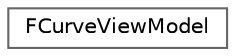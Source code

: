 digraph "Graphical Class Hierarchy"
{
 // INTERACTIVE_SVG=YES
 // LATEX_PDF_SIZE
  bgcolor="transparent";
  edge [fontname=Helvetica,fontsize=10,labelfontname=Helvetica,labelfontsize=10];
  node [fontname=Helvetica,fontsize=10,shape=box,height=0.2,width=0.4];
  rankdir="LR";
  Node0 [id="Node000000",label="FCurveViewModel",height=0.2,width=0.4,color="grey40", fillcolor="white", style="filled",URL="$d0/d82/classFCurveViewModel.html",tooltip="Represents UI state for a curve displayed in the curve editor."];
}
